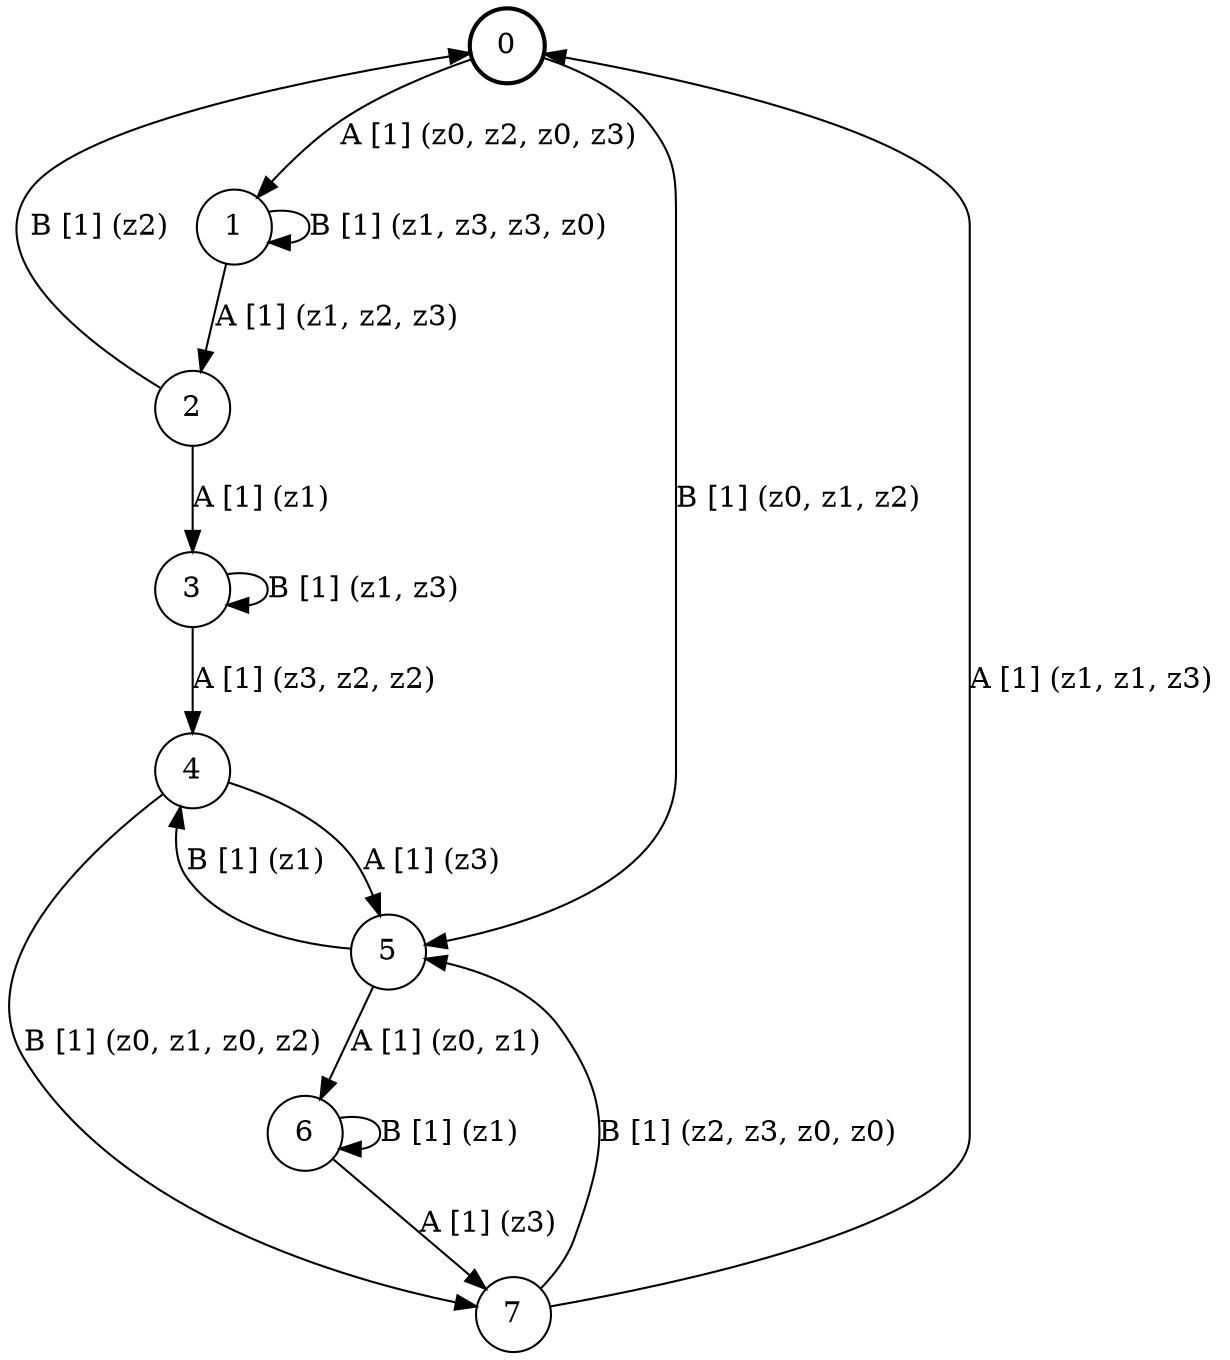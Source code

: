 # generated file, don't try to modify
# command: dot -Tpng <filename> > tree.png
digraph Automaton {
    node [shape = circle];
    0 [style = "bold"];
    0 -> 1 [label = "A [1] (z0, z2, z0, z3) "];
    0 -> 5 [label = "B [1] (z0, z1, z2) "];
    1 -> 2 [label = "A [1] (z1, z2, z3) "];
    1 -> 1 [label = "B [1] (z1, z3, z3, z0) "];
    2 -> 3 [label = "A [1] (z1) "];
    2 -> 0 [label = "B [1] (z2) "];
    3 -> 4 [label = "A [1] (z3, z2, z2) "];
    3 -> 3 [label = "B [1] (z1, z3) "];
    4 -> 5 [label = "A [1] (z3) "];
    4 -> 7 [label = "B [1] (z0, z1, z0, z2) "];
    5 -> 6 [label = "A [1] (z0, z1) "];
    5 -> 4 [label = "B [1] (z1) "];
    6 -> 7 [label = "A [1] (z3) "];
    6 -> 6 [label = "B [1] (z1) "];
    7 -> 0 [label = "A [1] (z1, z1, z3) "];
    7 -> 5 [label = "B [1] (z2, z3, z0, z0) "];
}
